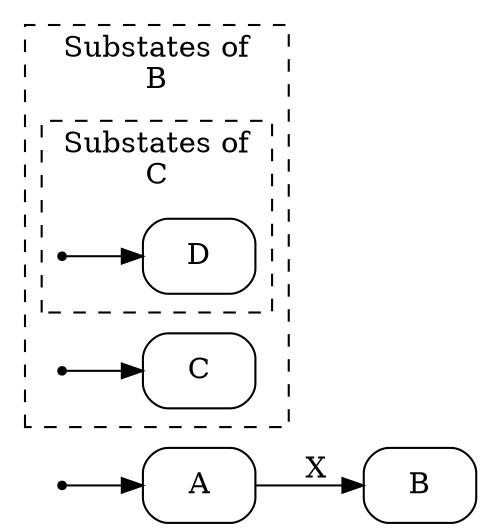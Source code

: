 digraph {
	compound=true;
	node [shape=Mrecord];
	rankdir="LR";

	A [label="A"];
	B [label="B"];
	subgraph cluster_B {
		label="Substates of\nB";
		style="dashed";
		"cluster_B-init" [label="", shape=point];
		C [label="C"];
		subgraph cluster_C {
			label="Substates of\nC";
			style="dashed";
			"cluster_C-init" [label="", shape=point];
			D [label="D"];
		}
	}
	"cluster_B-init" -> C [label=""];
	"cluster_C-init" -> D [label=""];
	A -> B [label="X"];
	init [label="", shape=point];
	init -> A
}
